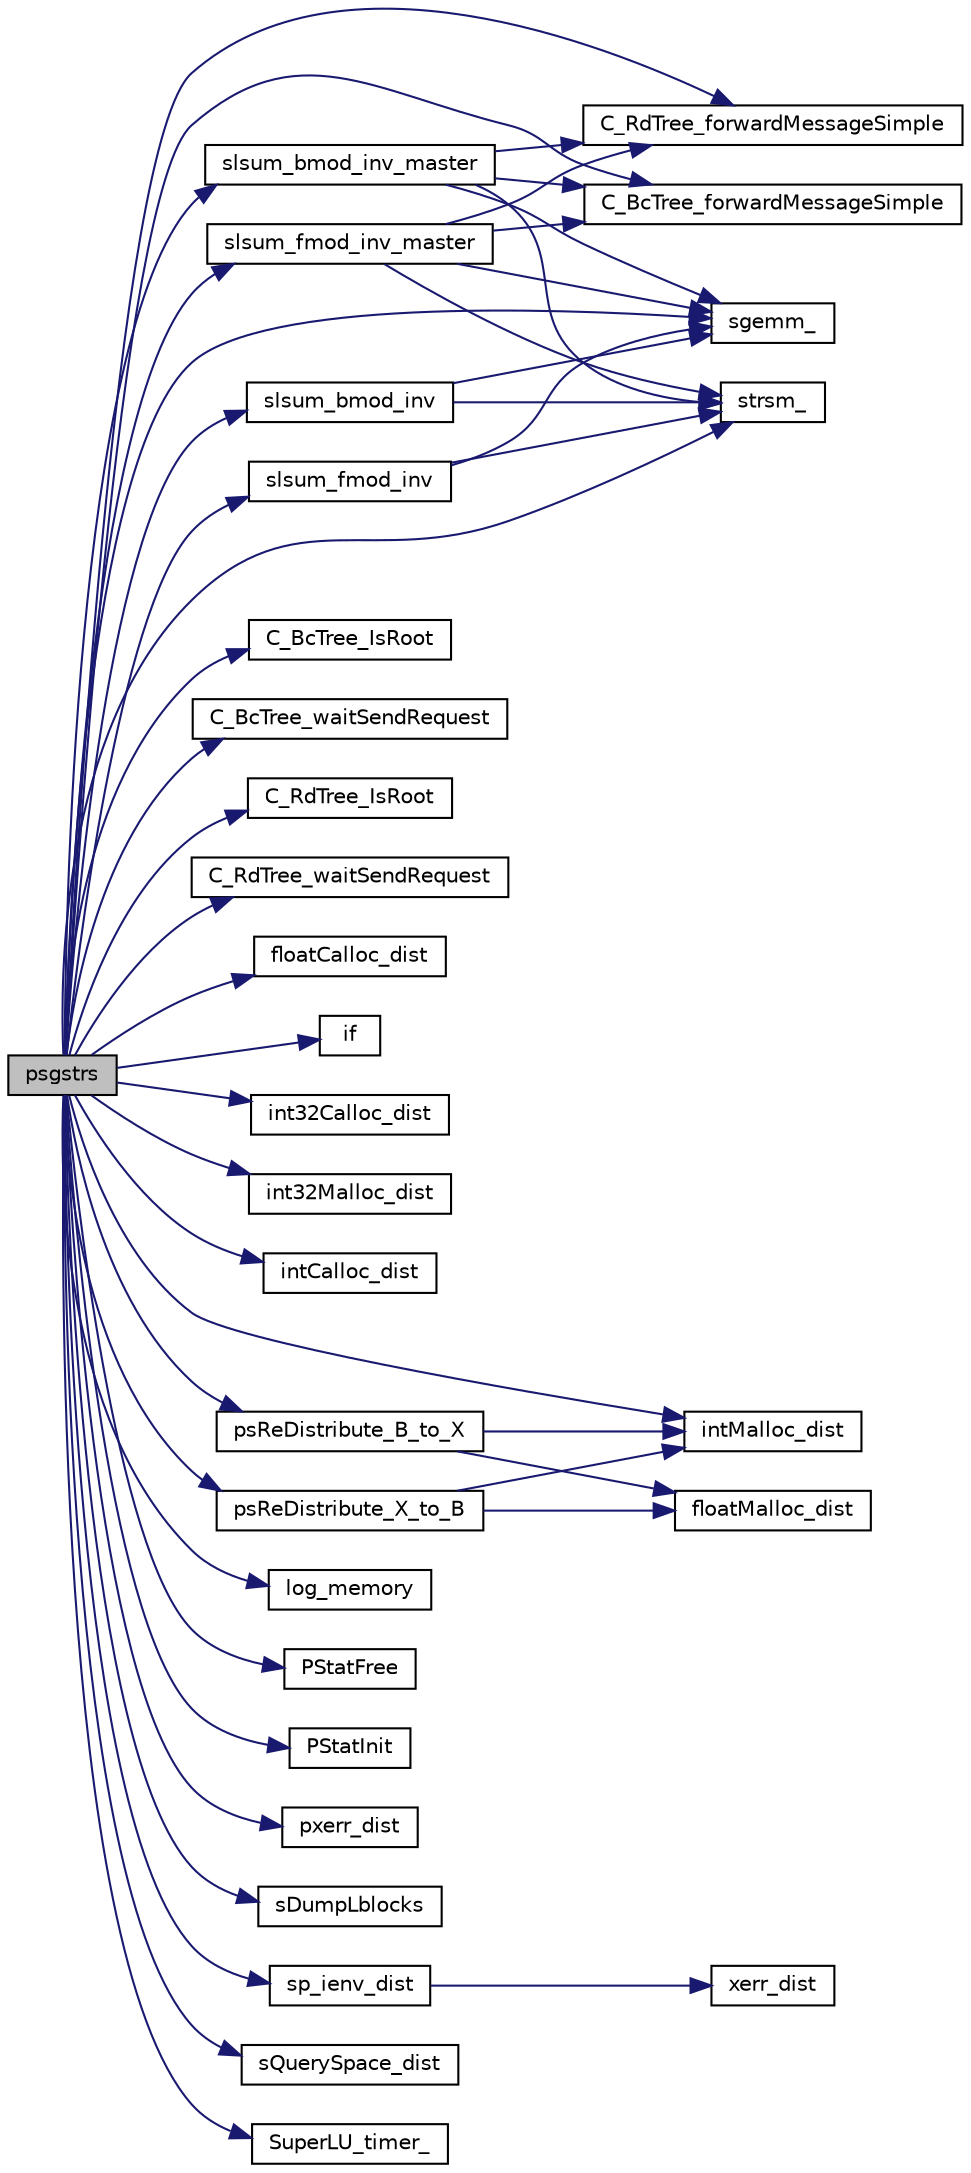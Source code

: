 digraph "psgstrs"
{
 // LATEX_PDF_SIZE
  edge [fontname="Helvetica",fontsize="10",labelfontname="Helvetica",labelfontsize="10"];
  node [fontname="Helvetica",fontsize="10",shape=record];
  rankdir="LR";
  Node1 [label="psgstrs",height=0.2,width=0.4,color="black", fillcolor="grey75", style="filled", fontcolor="black",tooltip=" "];
  Node1 -> Node2 [color="midnightblue",fontsize="10",style="solid",fontname="Helvetica"];
  Node2 [label="C_BcTree_forwardMessageSimple",height=0.2,width=0.4,color="black", fillcolor="white", style="filled",URL="$comm__tree_8c.html#a0a0c50b2a7945da4d4d796263871fcca",tooltip=" "];
  Node1 -> Node3 [color="midnightblue",fontsize="10",style="solid",fontname="Helvetica"];
  Node3 [label="C_BcTree_IsRoot",height=0.2,width=0.4,color="black", fillcolor="white", style="filled",URL="$comm__tree_8c.html#a6a3a6a379441837c446e4cc2cc2e269d",tooltip=" "];
  Node1 -> Node4 [color="midnightblue",fontsize="10",style="solid",fontname="Helvetica"];
  Node4 [label="C_BcTree_waitSendRequest",height=0.2,width=0.4,color="black", fillcolor="white", style="filled",URL="$comm__tree_8c.html#ac4f7195f2363e86f53481c00ef8beec2",tooltip=" "];
  Node1 -> Node5 [color="midnightblue",fontsize="10",style="solid",fontname="Helvetica"];
  Node5 [label="C_RdTree_forwardMessageSimple",height=0.2,width=0.4,color="black", fillcolor="white", style="filled",URL="$comm__tree_8c.html#a80439c78627216d7736f2513f4419b0f",tooltip=" "];
  Node1 -> Node6 [color="midnightblue",fontsize="10",style="solid",fontname="Helvetica"];
  Node6 [label="C_RdTree_IsRoot",height=0.2,width=0.4,color="black", fillcolor="white", style="filled",URL="$comm__tree_8c.html#a8247c733df293bf5b742f883121b93c9",tooltip=" "];
  Node1 -> Node7 [color="midnightblue",fontsize="10",style="solid",fontname="Helvetica"];
  Node7 [label="C_RdTree_waitSendRequest",height=0.2,width=0.4,color="black", fillcolor="white", style="filled",URL="$comm__tree_8c.html#a6c371489021b7663422a0c41629144d9",tooltip=" "];
  Node1 -> Node8 [color="midnightblue",fontsize="10",style="solid",fontname="Helvetica"];
  Node8 [label="floatCalloc_dist",height=0.2,width=0.4,color="black", fillcolor="white", style="filled",URL="$smemory__dist_8c.html#a985a8c66b20b90d25c0f87170d2ce7c5",tooltip=" "];
  Node1 -> Node9 [color="midnightblue",fontsize="10",style="solid",fontname="Helvetica"];
  Node9 [label="if",height=0.2,width=0.4,color="black", fillcolor="white", style="filled",URL="$dutil__dist_8c.html#a4a651a924783b51112ae041ee77bb902",tooltip=" "];
  Node1 -> Node10 [color="midnightblue",fontsize="10",style="solid",fontname="Helvetica"];
  Node10 [label="int32Calloc_dist",height=0.2,width=0.4,color="black", fillcolor="white", style="filled",URL="$memory_8c.html#af1ccb3018004120a36f4057e225a12de",tooltip=" "];
  Node1 -> Node11 [color="midnightblue",fontsize="10",style="solid",fontname="Helvetica"];
  Node11 [label="int32Malloc_dist",height=0.2,width=0.4,color="black", fillcolor="white", style="filled",URL="$memory_8c.html#ad6490fb0726f82e7c2db3b2d885e5ede",tooltip=" "];
  Node1 -> Node12 [color="midnightblue",fontsize="10",style="solid",fontname="Helvetica"];
  Node12 [label="intCalloc_dist",height=0.2,width=0.4,color="black", fillcolor="white", style="filled",URL="$memory_8c.html#a6fd91c6883ea8ea94e0ece298e0e46b6",tooltip=" "];
  Node1 -> Node13 [color="midnightblue",fontsize="10",style="solid",fontname="Helvetica"];
  Node13 [label="intMalloc_dist",height=0.2,width=0.4,color="black", fillcolor="white", style="filled",URL="$memory_8c.html#a2c2df35072e313373438cccdb98b885c",tooltip=" "];
  Node1 -> Node14 [color="midnightblue",fontsize="10",style="solid",fontname="Helvetica"];
  Node14 [label="log_memory",height=0.2,width=0.4,color="black", fillcolor="white", style="filled",URL="$superlu__defs_8h.html#a44674b14cf5f6df16d0c34c0c77070d0",tooltip=" "];
  Node1 -> Node15 [color="midnightblue",fontsize="10",style="solid",fontname="Helvetica"];
  Node15 [label="psReDistribute_B_to_X",height=0.2,width=0.4,color="black", fillcolor="white", style="filled",URL="$psgstrs_8c.html#aabff643fd46b8b6b135c668456734613",tooltip=" "];
  Node15 -> Node16 [color="midnightblue",fontsize="10",style="solid",fontname="Helvetica"];
  Node16 [label="floatMalloc_dist",height=0.2,width=0.4,color="black", fillcolor="white", style="filled",URL="$smemory__dist_8c.html#a331357a595befa771bac9d583c0eb8f4",tooltip=" "];
  Node15 -> Node13 [color="midnightblue",fontsize="10",style="solid",fontname="Helvetica"];
  Node1 -> Node17 [color="midnightblue",fontsize="10",style="solid",fontname="Helvetica"];
  Node17 [label="psReDistribute_X_to_B",height=0.2,width=0.4,color="black", fillcolor="white", style="filled",URL="$psgstrs_8c.html#add6dfa976df12dcdce85549efc22e536",tooltip=" "];
  Node17 -> Node16 [color="midnightblue",fontsize="10",style="solid",fontname="Helvetica"];
  Node17 -> Node13 [color="midnightblue",fontsize="10",style="solid",fontname="Helvetica"];
  Node1 -> Node18 [color="midnightblue",fontsize="10",style="solid",fontname="Helvetica"];
  Node18 [label="PStatFree",height=0.2,width=0.4,color="black", fillcolor="white", style="filled",URL="$superlu__defs_8h.html#a72c21f510c552d12a9156c91fb0d2590",tooltip=" "];
  Node1 -> Node19 [color="midnightblue",fontsize="10",style="solid",fontname="Helvetica"];
  Node19 [label="PStatInit",height=0.2,width=0.4,color="black", fillcolor="white", style="filled",URL="$superlu__defs_8h.html#a6a4d9e2e43171f86980fd9f3ebd34f83",tooltip=" "];
  Node1 -> Node20 [color="midnightblue",fontsize="10",style="solid",fontname="Helvetica"];
  Node20 [label="pxerr_dist",height=0.2,width=0.4,color="black", fillcolor="white", style="filled",URL="$pxerr__dist_8c.html#a83457ff10ec305ba2d5c47fcb3db3300",tooltip=" "];
  Node1 -> Node21 [color="midnightblue",fontsize="10",style="solid",fontname="Helvetica"];
  Node21 [label="sDumpLblocks",height=0.2,width=0.4,color="black", fillcolor="white", style="filled",URL="$sutil__dist_8c.html#a7e1f6316ec05ece0c734ce090e96975f",tooltip="Dump the factored matrix L using matlab triple-let format."];
  Node1 -> Node22 [color="midnightblue",fontsize="10",style="solid",fontname="Helvetica"];
  Node22 [label="sgemm_",height=0.2,width=0.4,color="black", fillcolor="white", style="filled",URL="$superlu__sdefs_8h.html#ab822504d3d60a944da04997b4f91e067",tooltip=" "];
  Node1 -> Node23 [color="midnightblue",fontsize="10",style="solid",fontname="Helvetica"];
  Node23 [label="slsum_bmod_inv",height=0.2,width=0.4,color="black", fillcolor="white", style="filled",URL="$psgstrs__lsum_8c.html#a67d2e912e08ed212a4abec11b9028646",tooltip=" "];
  Node23 -> Node22 [color="midnightblue",fontsize="10",style="solid",fontname="Helvetica"];
  Node23 -> Node24 [color="midnightblue",fontsize="10",style="solid",fontname="Helvetica"];
  Node24 [label="strsm_",height=0.2,width=0.4,color="black", fillcolor="white", style="filled",URL="$superlu__sdefs_8h.html#a598bb749a3e8df087d86e2a0bd9b530c",tooltip=" "];
  Node1 -> Node25 [color="midnightblue",fontsize="10",style="solid",fontname="Helvetica"];
  Node25 [label="slsum_bmod_inv_master",height=0.2,width=0.4,color="black", fillcolor="white", style="filled",URL="$psgstrs__lsum_8c.html#a1048ebab294262589d5c4553882ee106",tooltip=" "];
  Node25 -> Node2 [color="midnightblue",fontsize="10",style="solid",fontname="Helvetica"];
  Node25 -> Node5 [color="midnightblue",fontsize="10",style="solid",fontname="Helvetica"];
  Node25 -> Node22 [color="midnightblue",fontsize="10",style="solid",fontname="Helvetica"];
  Node25 -> Node24 [color="midnightblue",fontsize="10",style="solid",fontname="Helvetica"];
  Node1 -> Node26 [color="midnightblue",fontsize="10",style="solid",fontname="Helvetica"];
  Node26 [label="slsum_fmod_inv",height=0.2,width=0.4,color="black", fillcolor="white", style="filled",URL="$psgstrs__lsum_8c.html#a487241722e271c54a076b53455f94aea",tooltip=" "];
  Node26 -> Node22 [color="midnightblue",fontsize="10",style="solid",fontname="Helvetica"];
  Node26 -> Node24 [color="midnightblue",fontsize="10",style="solid",fontname="Helvetica"];
  Node1 -> Node27 [color="midnightblue",fontsize="10",style="solid",fontname="Helvetica"];
  Node27 [label="slsum_fmod_inv_master",height=0.2,width=0.4,color="black", fillcolor="white", style="filled",URL="$psgstrs__lsum_8c.html#ab9ba35a899467aa94ee3e7de911bb22e",tooltip=" "];
  Node27 -> Node2 [color="midnightblue",fontsize="10",style="solid",fontname="Helvetica"];
  Node27 -> Node5 [color="midnightblue",fontsize="10",style="solid",fontname="Helvetica"];
  Node27 -> Node22 [color="midnightblue",fontsize="10",style="solid",fontname="Helvetica"];
  Node27 -> Node24 [color="midnightblue",fontsize="10",style="solid",fontname="Helvetica"];
  Node1 -> Node28 [color="midnightblue",fontsize="10",style="solid",fontname="Helvetica"];
  Node28 [label="sp_ienv_dist",height=0.2,width=0.4,color="black", fillcolor="white", style="filled",URL="$SRC_2sp__ienv_8c.html#a004725eb174f73ba121db829451a8e8c",tooltip=" "];
  Node28 -> Node29 [color="midnightblue",fontsize="10",style="solid",fontname="Helvetica"];
  Node29 [label="xerr_dist",height=0.2,width=0.4,color="black", fillcolor="white", style="filled",URL="$superlu__defs_8h.html#a0d728f1da812b1373a0e58ff81f6a711",tooltip=" "];
  Node1 -> Node30 [color="midnightblue",fontsize="10",style="solid",fontname="Helvetica"];
  Node30 [label="sQuerySpace_dist",height=0.2,width=0.4,color="black", fillcolor="white", style="filled",URL="$smemory__dist_8c.html#a49bffcdfaa0131b3e6cb6fd1b62ccb52",tooltip=" "];
  Node1 -> Node24 [color="midnightblue",fontsize="10",style="solid",fontname="Helvetica"];
  Node1 -> Node31 [color="midnightblue",fontsize="10",style="solid",fontname="Helvetica"];
  Node31 [label="SuperLU_timer_",height=0.2,width=0.4,color="black", fillcolor="white", style="filled",URL="$superlu__timer_8c.html#a0c6777573bbfe81917cd381e0090d355",tooltip=" "];
}
